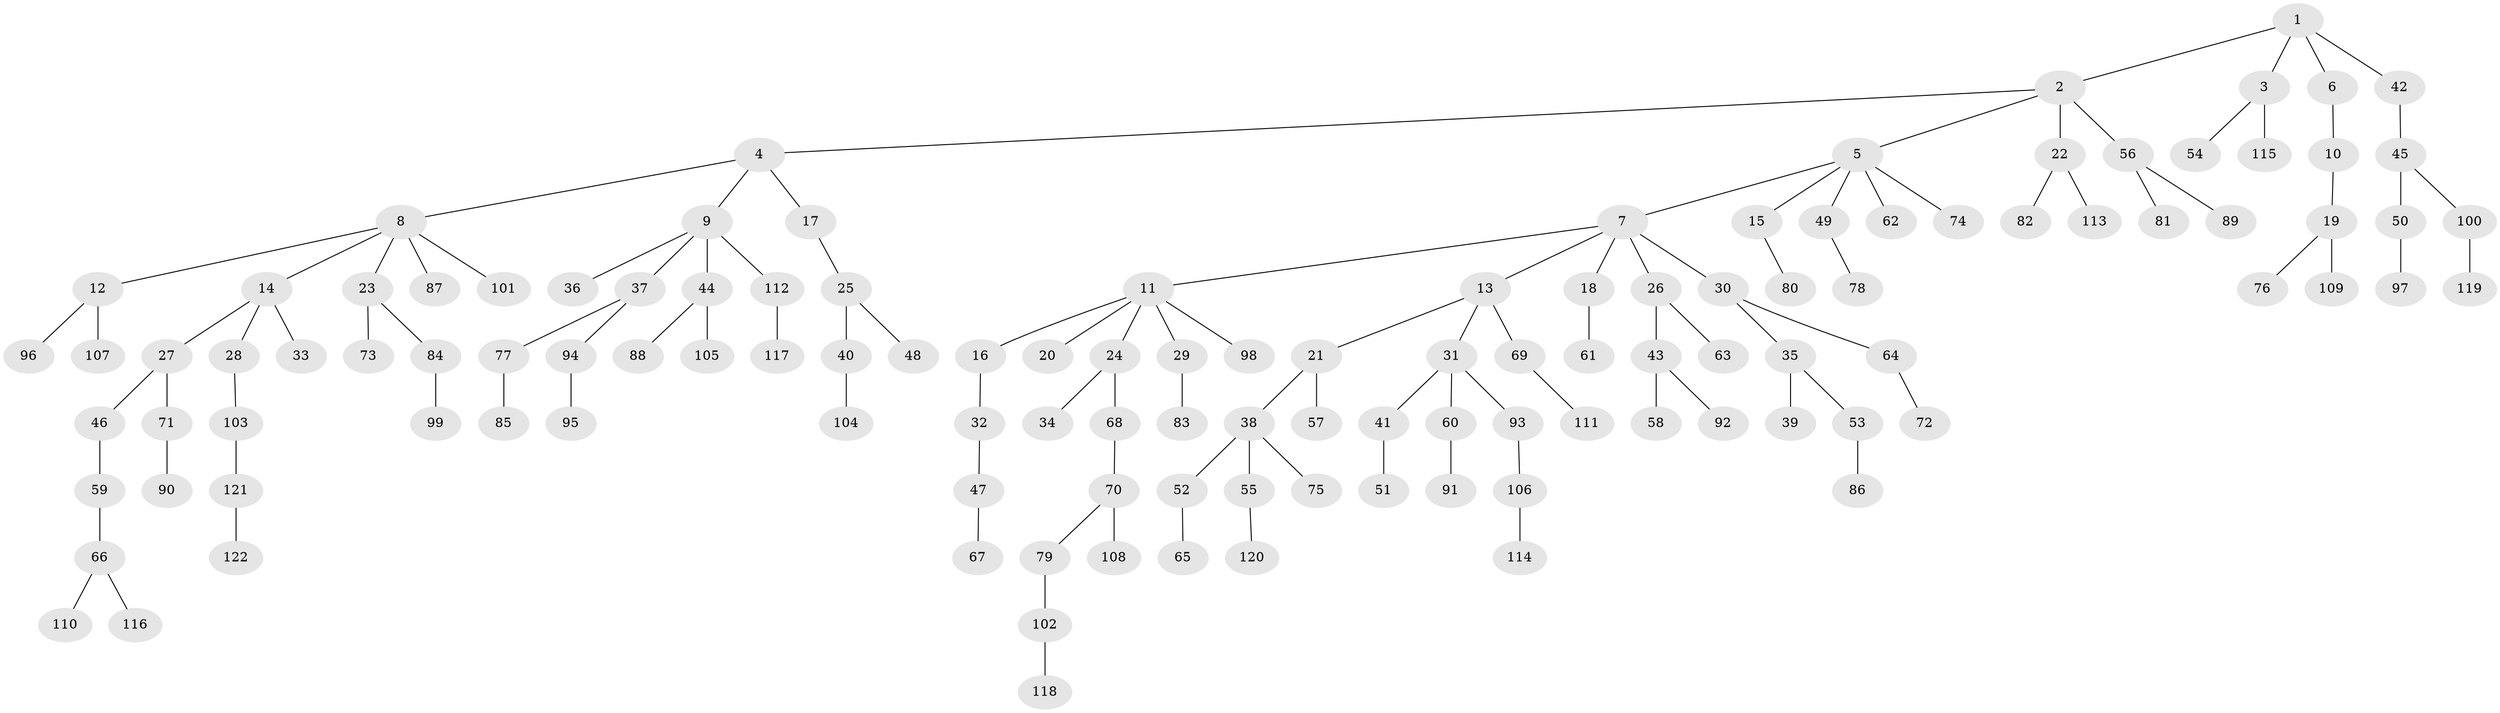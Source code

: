 // coarse degree distribution, {5: 0.047058823529411764, 8: 0.011764705882352941, 2: 0.27058823529411763, 6: 0.011764705882352941, 4: 0.07058823529411765, 1: 0.5058823529411764, 3: 0.08235294117647059}
// Generated by graph-tools (version 1.1) at 2025/24/03/03/25 07:24:07]
// undirected, 122 vertices, 121 edges
graph export_dot {
graph [start="1"]
  node [color=gray90,style=filled];
  1;
  2;
  3;
  4;
  5;
  6;
  7;
  8;
  9;
  10;
  11;
  12;
  13;
  14;
  15;
  16;
  17;
  18;
  19;
  20;
  21;
  22;
  23;
  24;
  25;
  26;
  27;
  28;
  29;
  30;
  31;
  32;
  33;
  34;
  35;
  36;
  37;
  38;
  39;
  40;
  41;
  42;
  43;
  44;
  45;
  46;
  47;
  48;
  49;
  50;
  51;
  52;
  53;
  54;
  55;
  56;
  57;
  58;
  59;
  60;
  61;
  62;
  63;
  64;
  65;
  66;
  67;
  68;
  69;
  70;
  71;
  72;
  73;
  74;
  75;
  76;
  77;
  78;
  79;
  80;
  81;
  82;
  83;
  84;
  85;
  86;
  87;
  88;
  89;
  90;
  91;
  92;
  93;
  94;
  95;
  96;
  97;
  98;
  99;
  100;
  101;
  102;
  103;
  104;
  105;
  106;
  107;
  108;
  109;
  110;
  111;
  112;
  113;
  114;
  115;
  116;
  117;
  118;
  119;
  120;
  121;
  122;
  1 -- 2;
  1 -- 3;
  1 -- 6;
  1 -- 42;
  2 -- 4;
  2 -- 5;
  2 -- 22;
  2 -- 56;
  3 -- 54;
  3 -- 115;
  4 -- 8;
  4 -- 9;
  4 -- 17;
  5 -- 7;
  5 -- 15;
  5 -- 49;
  5 -- 62;
  5 -- 74;
  6 -- 10;
  7 -- 11;
  7 -- 13;
  7 -- 18;
  7 -- 26;
  7 -- 30;
  8 -- 12;
  8 -- 14;
  8 -- 23;
  8 -- 87;
  8 -- 101;
  9 -- 36;
  9 -- 37;
  9 -- 44;
  9 -- 112;
  10 -- 19;
  11 -- 16;
  11 -- 20;
  11 -- 24;
  11 -- 29;
  11 -- 98;
  12 -- 96;
  12 -- 107;
  13 -- 21;
  13 -- 31;
  13 -- 69;
  14 -- 27;
  14 -- 28;
  14 -- 33;
  15 -- 80;
  16 -- 32;
  17 -- 25;
  18 -- 61;
  19 -- 76;
  19 -- 109;
  21 -- 38;
  21 -- 57;
  22 -- 82;
  22 -- 113;
  23 -- 73;
  23 -- 84;
  24 -- 34;
  24 -- 68;
  25 -- 40;
  25 -- 48;
  26 -- 43;
  26 -- 63;
  27 -- 46;
  27 -- 71;
  28 -- 103;
  29 -- 83;
  30 -- 35;
  30 -- 64;
  31 -- 41;
  31 -- 60;
  31 -- 93;
  32 -- 47;
  35 -- 39;
  35 -- 53;
  37 -- 77;
  37 -- 94;
  38 -- 52;
  38 -- 55;
  38 -- 75;
  40 -- 104;
  41 -- 51;
  42 -- 45;
  43 -- 58;
  43 -- 92;
  44 -- 88;
  44 -- 105;
  45 -- 50;
  45 -- 100;
  46 -- 59;
  47 -- 67;
  49 -- 78;
  50 -- 97;
  52 -- 65;
  53 -- 86;
  55 -- 120;
  56 -- 81;
  56 -- 89;
  59 -- 66;
  60 -- 91;
  64 -- 72;
  66 -- 110;
  66 -- 116;
  68 -- 70;
  69 -- 111;
  70 -- 79;
  70 -- 108;
  71 -- 90;
  77 -- 85;
  79 -- 102;
  84 -- 99;
  93 -- 106;
  94 -- 95;
  100 -- 119;
  102 -- 118;
  103 -- 121;
  106 -- 114;
  112 -- 117;
  121 -- 122;
}
